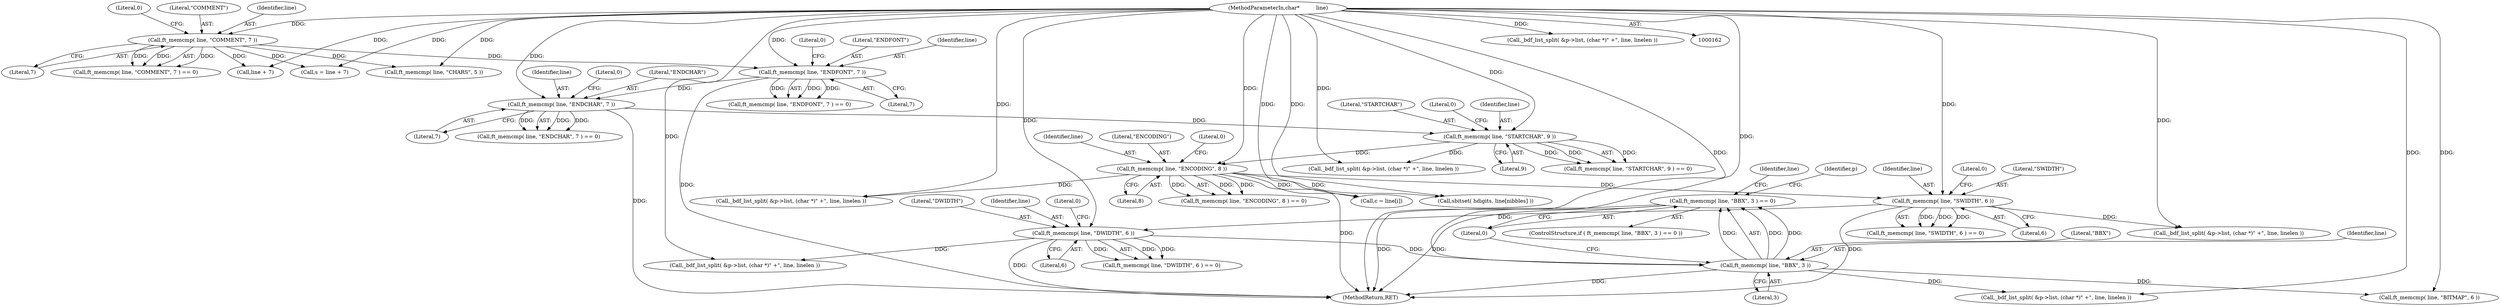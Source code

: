 digraph "0_savannah_7f2e4f4f553f6836be7683f66226afac3fa979b8@API" {
"1001131" [label="(Call,ft_memcmp( line, \"BBX\", 3 ) == 0)"];
"1001132" [label="(Call,ft_memcmp( line, \"BBX\", 3 ))"];
"1001051" [label="(Call,ft_memcmp( line, \"DWIDTH\", 6 ))"];
"1000998" [label="(Call,ft_memcmp( line, \"SWIDTH\", 6 ))"];
"1000477" [label="(Call,ft_memcmp( line, \"ENCODING\", 8 ))"];
"1000397" [label="(Call,ft_memcmp( line, \"STARTCHAR\", 9 ))"];
"1000356" [label="(Call,ft_memcmp( line, \"ENDCHAR\", 7 ))"];
"1000330" [label="(Call,ft_memcmp( line, \"ENDFONT\", 7 ))"];
"1000205" [label="(Call,ft_memcmp( line, \"COMMENT\", 7 ))"];
"1000163" [label="(MethodParameterIn,char*          line)"];
"1000478" [label="(Identifier,line)"];
"1001002" [label="(Literal,0)"];
"1001001" [label="(Literal,6)"];
"1000208" [label="(Literal,7)"];
"1001053" [label="(Literal,\"DWIDTH\")"];
"1001000" [label="(Literal,\"SWIDTH\")"];
"1000396" [label="(Call,ft_memcmp( line, \"STARTCHAR\", 9 ) == 0)"];
"1001448" [label="(Identifier,line)"];
"1000330" [label="(Call,ft_memcmp( line, \"ENDFONT\", 7 ))"];
"1000997" [label="(Call,ft_memcmp( line, \"SWIDTH\", 6 ) == 0)"];
"1000480" [label="(Literal,8)"];
"1000332" [label="(Literal,\"ENDFONT\")"];
"1000333" [label="(Literal,7)"];
"1001134" [label="(Literal,\"BBX\")"];
"1001130" [label="(ControlStructure,if ( ft_memcmp( line, \"BBX\", 3 ) == 0 ))"];
"1000398" [label="(Identifier,line)"];
"1000163" [label="(MethodParameterIn,char*          line)"];
"1001051" [label="(Call,ft_memcmp( line, \"DWIDTH\", 6 ))"];
"1000207" [label="(Literal,\"COMMENT\")"];
"1000998" [label="(Call,ft_memcmp( line, \"SWIDTH\", 6 ))"];
"1000214" [label="(Call,s = line + 7)"];
"1000331" [label="(Identifier,line)"];
"1000479" [label="(Literal,\"ENCODING\")"];
"1000357" [label="(Identifier,line)"];
"1001054" [label="(Literal,6)"];
"1000399" [label="(Literal,\"STARTCHAR\")"];
"1000216" [label="(Call,line + 7)"];
"1000400" [label="(Literal,9)"];
"1001148" [label="(Call,_bdf_list_split( &p->list, (char *)\" +\", line, linelen ))"];
"1001132" [label="(Call,ft_memcmp( line, \"BBX\", 3 ))"];
"1001142" [label="(Identifier,p)"];
"1000477" [label="(Call,ft_memcmp( line, \"ENCODING\", 8 ))"];
"1000875" [label="(Call,c = line[i])"];
"1000356" [label="(Call,ft_memcmp( line, \"ENDCHAR\", 7 ))"];
"1001014" [label="(Call,_bdf_list_split( &p->list, (char *)\" +\", line, linelen ))"];
"1001447" [label="(Call,ft_memcmp( line, \"BITMAP\", 6 ))"];
"1000248" [label="(Call,ft_memcmp( line, \"CHARS\", 5 ))"];
"1000260" [label="(Call,_bdf_list_split( &p->list, (char *)\" +\", line, linelen ))"];
"1000359" [label="(Literal,7)"];
"1001131" [label="(Call,ft_memcmp( line, \"BBX\", 3 ) == 0)"];
"1000360" [label="(Literal,0)"];
"1000481" [label="(Literal,0)"];
"1001135" [label="(Literal,3)"];
"1000204" [label="(Call,ft_memcmp( line, \"COMMENT\", 7 ) == 0)"];
"1000355" [label="(Call,ft_memcmp( line, \"ENDCHAR\", 7 ) == 0)"];
"1000969" [label="(Call,sbitset( hdigits, line[nibbles] ))"];
"1000334" [label="(Literal,0)"];
"1000409" [label="(Call,_bdf_list_split( &p->list, (char *)\" +\", line, linelen ))"];
"1000401" [label="(Literal,0)"];
"1000397" [label="(Call,ft_memcmp( line, \"STARTCHAR\", 9 ))"];
"1001067" [label="(Call,_bdf_list_split( &p->list, (char *)\" +\", line, linelen ))"];
"1001133" [label="(Identifier,line)"];
"1001562" [label="(MethodReturn,RET)"];
"1001052" [label="(Identifier,line)"];
"1000476" [label="(Call,ft_memcmp( line, \"ENCODING\", 8 ) == 0)"];
"1000205" [label="(Call,ft_memcmp( line, \"COMMENT\", 7 ))"];
"1001055" [label="(Literal,0)"];
"1000999" [label="(Identifier,line)"];
"1001136" [label="(Literal,0)"];
"1000206" [label="(Identifier,line)"];
"1001050" [label="(Call,ft_memcmp( line, \"DWIDTH\", 6 ) == 0)"];
"1000329" [label="(Call,ft_memcmp( line, \"ENDFONT\", 7 ) == 0)"];
"1000497" [label="(Call,_bdf_list_split( &p->list, (char *)\" +\", line, linelen ))"];
"1000209" [label="(Literal,0)"];
"1000358" [label="(Literal,\"ENDCHAR\")"];
"1001131" -> "1001130"  [label="AST: "];
"1001131" -> "1001136"  [label="CFG: "];
"1001132" -> "1001131"  [label="AST: "];
"1001136" -> "1001131"  [label="AST: "];
"1001142" -> "1001131"  [label="CFG: "];
"1001448" -> "1001131"  [label="CFG: "];
"1001131" -> "1001562"  [label="DDG: "];
"1001131" -> "1001562"  [label="DDG: "];
"1001132" -> "1001131"  [label="DDG: "];
"1001132" -> "1001131"  [label="DDG: "];
"1001132" -> "1001131"  [label="DDG: "];
"1001132" -> "1001135"  [label="CFG: "];
"1001133" -> "1001132"  [label="AST: "];
"1001134" -> "1001132"  [label="AST: "];
"1001135" -> "1001132"  [label="AST: "];
"1001136" -> "1001132"  [label="CFG: "];
"1001132" -> "1001562"  [label="DDG: "];
"1001051" -> "1001132"  [label="DDG: "];
"1000163" -> "1001132"  [label="DDG: "];
"1001132" -> "1001148"  [label="DDG: "];
"1001132" -> "1001447"  [label="DDG: "];
"1001051" -> "1001050"  [label="AST: "];
"1001051" -> "1001054"  [label="CFG: "];
"1001052" -> "1001051"  [label="AST: "];
"1001053" -> "1001051"  [label="AST: "];
"1001054" -> "1001051"  [label="AST: "];
"1001055" -> "1001051"  [label="CFG: "];
"1001051" -> "1001562"  [label="DDG: "];
"1001051" -> "1001050"  [label="DDG: "];
"1001051" -> "1001050"  [label="DDG: "];
"1001051" -> "1001050"  [label="DDG: "];
"1000998" -> "1001051"  [label="DDG: "];
"1000163" -> "1001051"  [label="DDG: "];
"1001051" -> "1001067"  [label="DDG: "];
"1000998" -> "1000997"  [label="AST: "];
"1000998" -> "1001001"  [label="CFG: "];
"1000999" -> "1000998"  [label="AST: "];
"1001000" -> "1000998"  [label="AST: "];
"1001001" -> "1000998"  [label="AST: "];
"1001002" -> "1000998"  [label="CFG: "];
"1000998" -> "1001562"  [label="DDG: "];
"1000998" -> "1000997"  [label="DDG: "];
"1000998" -> "1000997"  [label="DDG: "];
"1000998" -> "1000997"  [label="DDG: "];
"1000477" -> "1000998"  [label="DDG: "];
"1000163" -> "1000998"  [label="DDG: "];
"1000998" -> "1001014"  [label="DDG: "];
"1000477" -> "1000476"  [label="AST: "];
"1000477" -> "1000480"  [label="CFG: "];
"1000478" -> "1000477"  [label="AST: "];
"1000479" -> "1000477"  [label="AST: "];
"1000480" -> "1000477"  [label="AST: "];
"1000481" -> "1000477"  [label="CFG: "];
"1000477" -> "1001562"  [label="DDG: "];
"1000477" -> "1000476"  [label="DDG: "];
"1000477" -> "1000476"  [label="DDG: "];
"1000477" -> "1000476"  [label="DDG: "];
"1000397" -> "1000477"  [label="DDG: "];
"1000163" -> "1000477"  [label="DDG: "];
"1000477" -> "1000497"  [label="DDG: "];
"1000477" -> "1000875"  [label="DDG: "];
"1000477" -> "1000969"  [label="DDG: "];
"1000397" -> "1000396"  [label="AST: "];
"1000397" -> "1000400"  [label="CFG: "];
"1000398" -> "1000397"  [label="AST: "];
"1000399" -> "1000397"  [label="AST: "];
"1000400" -> "1000397"  [label="AST: "];
"1000401" -> "1000397"  [label="CFG: "];
"1000397" -> "1000396"  [label="DDG: "];
"1000397" -> "1000396"  [label="DDG: "];
"1000397" -> "1000396"  [label="DDG: "];
"1000356" -> "1000397"  [label="DDG: "];
"1000163" -> "1000397"  [label="DDG: "];
"1000397" -> "1000409"  [label="DDG: "];
"1000356" -> "1000355"  [label="AST: "];
"1000356" -> "1000359"  [label="CFG: "];
"1000357" -> "1000356"  [label="AST: "];
"1000358" -> "1000356"  [label="AST: "];
"1000359" -> "1000356"  [label="AST: "];
"1000360" -> "1000356"  [label="CFG: "];
"1000356" -> "1001562"  [label="DDG: "];
"1000356" -> "1000355"  [label="DDG: "];
"1000356" -> "1000355"  [label="DDG: "];
"1000356" -> "1000355"  [label="DDG: "];
"1000330" -> "1000356"  [label="DDG: "];
"1000163" -> "1000356"  [label="DDG: "];
"1000330" -> "1000329"  [label="AST: "];
"1000330" -> "1000333"  [label="CFG: "];
"1000331" -> "1000330"  [label="AST: "];
"1000332" -> "1000330"  [label="AST: "];
"1000333" -> "1000330"  [label="AST: "];
"1000334" -> "1000330"  [label="CFG: "];
"1000330" -> "1001562"  [label="DDG: "];
"1000330" -> "1000329"  [label="DDG: "];
"1000330" -> "1000329"  [label="DDG: "];
"1000330" -> "1000329"  [label="DDG: "];
"1000205" -> "1000330"  [label="DDG: "];
"1000163" -> "1000330"  [label="DDG: "];
"1000205" -> "1000204"  [label="AST: "];
"1000205" -> "1000208"  [label="CFG: "];
"1000206" -> "1000205"  [label="AST: "];
"1000207" -> "1000205"  [label="AST: "];
"1000208" -> "1000205"  [label="AST: "];
"1000209" -> "1000205"  [label="CFG: "];
"1000205" -> "1000204"  [label="DDG: "];
"1000205" -> "1000204"  [label="DDG: "];
"1000205" -> "1000204"  [label="DDG: "];
"1000163" -> "1000205"  [label="DDG: "];
"1000205" -> "1000214"  [label="DDG: "];
"1000205" -> "1000216"  [label="DDG: "];
"1000205" -> "1000248"  [label="DDG: "];
"1000163" -> "1000162"  [label="AST: "];
"1000163" -> "1001562"  [label="DDG: "];
"1000163" -> "1000214"  [label="DDG: "];
"1000163" -> "1000216"  [label="DDG: "];
"1000163" -> "1000248"  [label="DDG: "];
"1000163" -> "1000260"  [label="DDG: "];
"1000163" -> "1000409"  [label="DDG: "];
"1000163" -> "1000497"  [label="DDG: "];
"1000163" -> "1000875"  [label="DDG: "];
"1000163" -> "1000969"  [label="DDG: "];
"1000163" -> "1001014"  [label="DDG: "];
"1000163" -> "1001067"  [label="DDG: "];
"1000163" -> "1001148"  [label="DDG: "];
"1000163" -> "1001447"  [label="DDG: "];
}
